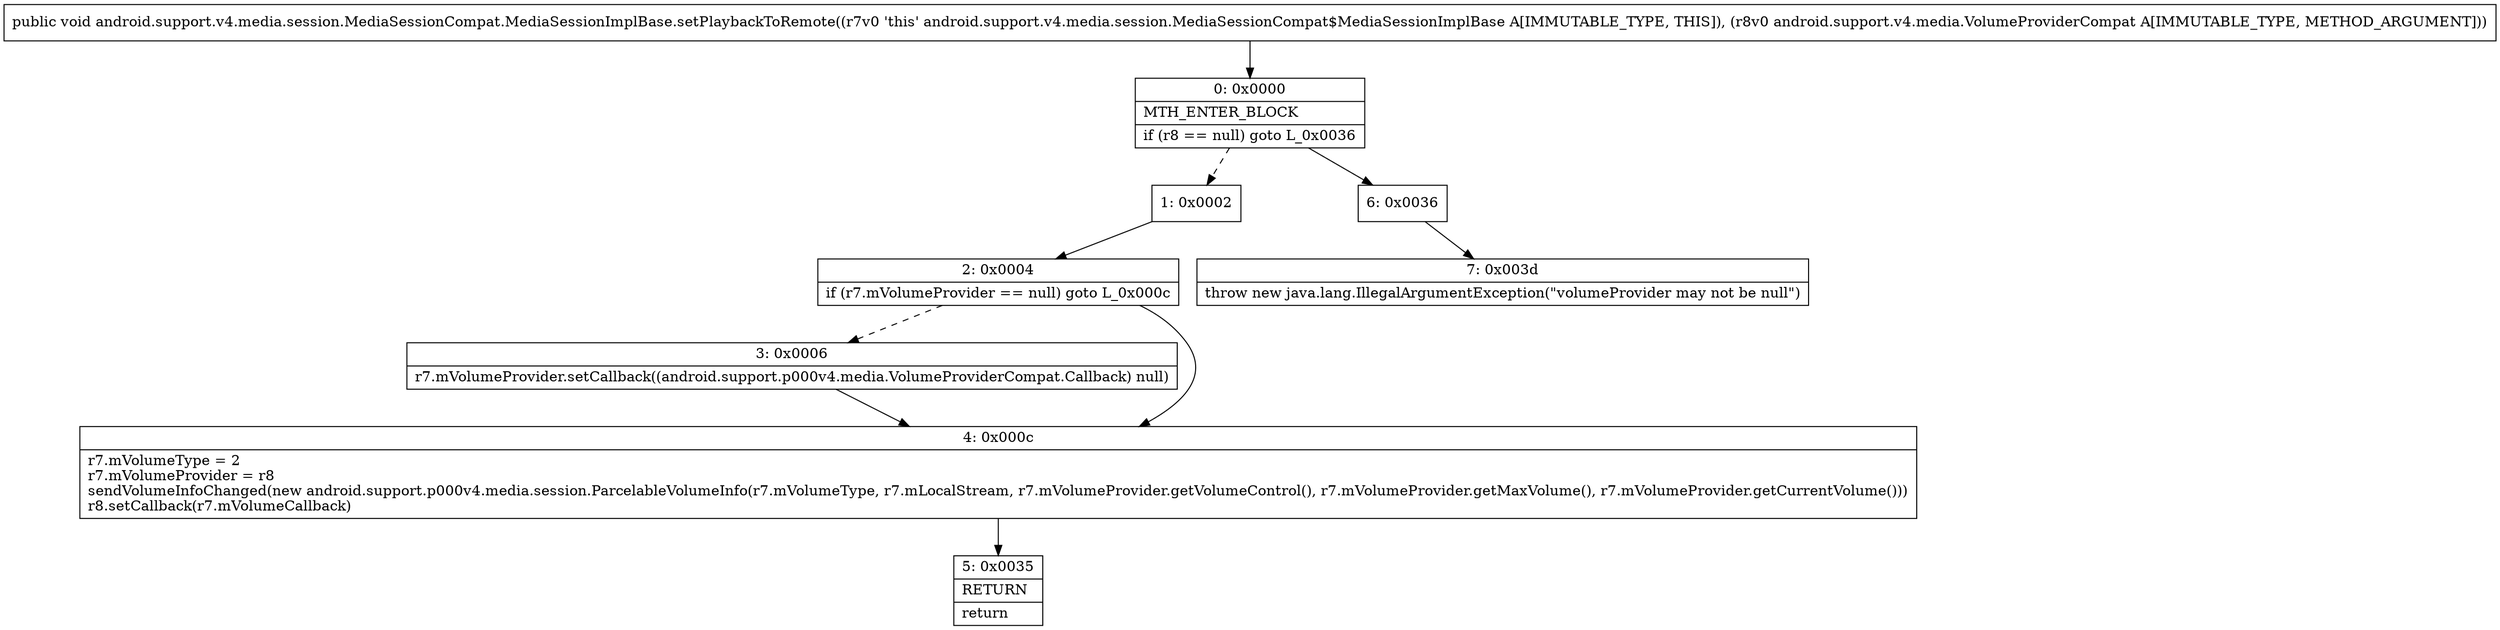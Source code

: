 digraph "CFG forandroid.support.v4.media.session.MediaSessionCompat.MediaSessionImplBase.setPlaybackToRemote(Landroid\/support\/v4\/media\/VolumeProviderCompat;)V" {
Node_0 [shape=record,label="{0\:\ 0x0000|MTH_ENTER_BLOCK\l|if (r8 == null) goto L_0x0036\l}"];
Node_1 [shape=record,label="{1\:\ 0x0002}"];
Node_2 [shape=record,label="{2\:\ 0x0004|if (r7.mVolumeProvider == null) goto L_0x000c\l}"];
Node_3 [shape=record,label="{3\:\ 0x0006|r7.mVolumeProvider.setCallback((android.support.p000v4.media.VolumeProviderCompat.Callback) null)\l}"];
Node_4 [shape=record,label="{4\:\ 0x000c|r7.mVolumeType = 2\lr7.mVolumeProvider = r8\lsendVolumeInfoChanged(new android.support.p000v4.media.session.ParcelableVolumeInfo(r7.mVolumeType, r7.mLocalStream, r7.mVolumeProvider.getVolumeControl(), r7.mVolumeProvider.getMaxVolume(), r7.mVolumeProvider.getCurrentVolume()))\lr8.setCallback(r7.mVolumeCallback)\l}"];
Node_5 [shape=record,label="{5\:\ 0x0035|RETURN\l|return\l}"];
Node_6 [shape=record,label="{6\:\ 0x0036}"];
Node_7 [shape=record,label="{7\:\ 0x003d|throw new java.lang.IllegalArgumentException(\"volumeProvider may not be null\")\l}"];
MethodNode[shape=record,label="{public void android.support.v4.media.session.MediaSessionCompat.MediaSessionImplBase.setPlaybackToRemote((r7v0 'this' android.support.v4.media.session.MediaSessionCompat$MediaSessionImplBase A[IMMUTABLE_TYPE, THIS]), (r8v0 android.support.v4.media.VolumeProviderCompat A[IMMUTABLE_TYPE, METHOD_ARGUMENT])) }"];
MethodNode -> Node_0;
Node_0 -> Node_1[style=dashed];
Node_0 -> Node_6;
Node_1 -> Node_2;
Node_2 -> Node_3[style=dashed];
Node_2 -> Node_4;
Node_3 -> Node_4;
Node_4 -> Node_5;
Node_6 -> Node_7;
}

